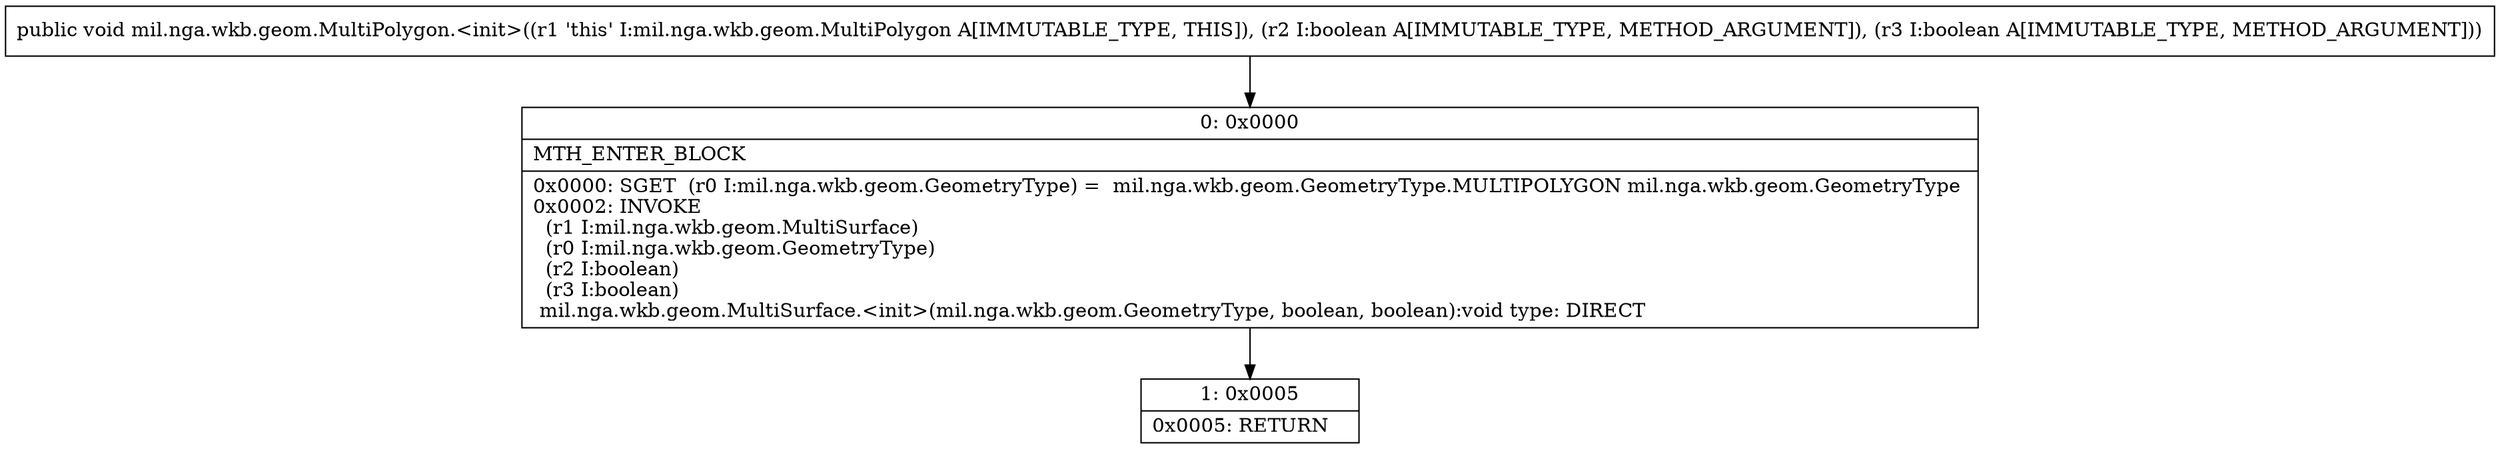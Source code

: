 digraph "CFG formil.nga.wkb.geom.MultiPolygon.\<init\>(ZZ)V" {
Node_0 [shape=record,label="{0\:\ 0x0000|MTH_ENTER_BLOCK\l|0x0000: SGET  (r0 I:mil.nga.wkb.geom.GeometryType) =  mil.nga.wkb.geom.GeometryType.MULTIPOLYGON mil.nga.wkb.geom.GeometryType \l0x0002: INVOKE  \l  (r1 I:mil.nga.wkb.geom.MultiSurface)\l  (r0 I:mil.nga.wkb.geom.GeometryType)\l  (r2 I:boolean)\l  (r3 I:boolean)\l mil.nga.wkb.geom.MultiSurface.\<init\>(mil.nga.wkb.geom.GeometryType, boolean, boolean):void type: DIRECT \l}"];
Node_1 [shape=record,label="{1\:\ 0x0005|0x0005: RETURN   \l}"];
MethodNode[shape=record,label="{public void mil.nga.wkb.geom.MultiPolygon.\<init\>((r1 'this' I:mil.nga.wkb.geom.MultiPolygon A[IMMUTABLE_TYPE, THIS]), (r2 I:boolean A[IMMUTABLE_TYPE, METHOD_ARGUMENT]), (r3 I:boolean A[IMMUTABLE_TYPE, METHOD_ARGUMENT])) }"];
MethodNode -> Node_0;
Node_0 -> Node_1;
}

